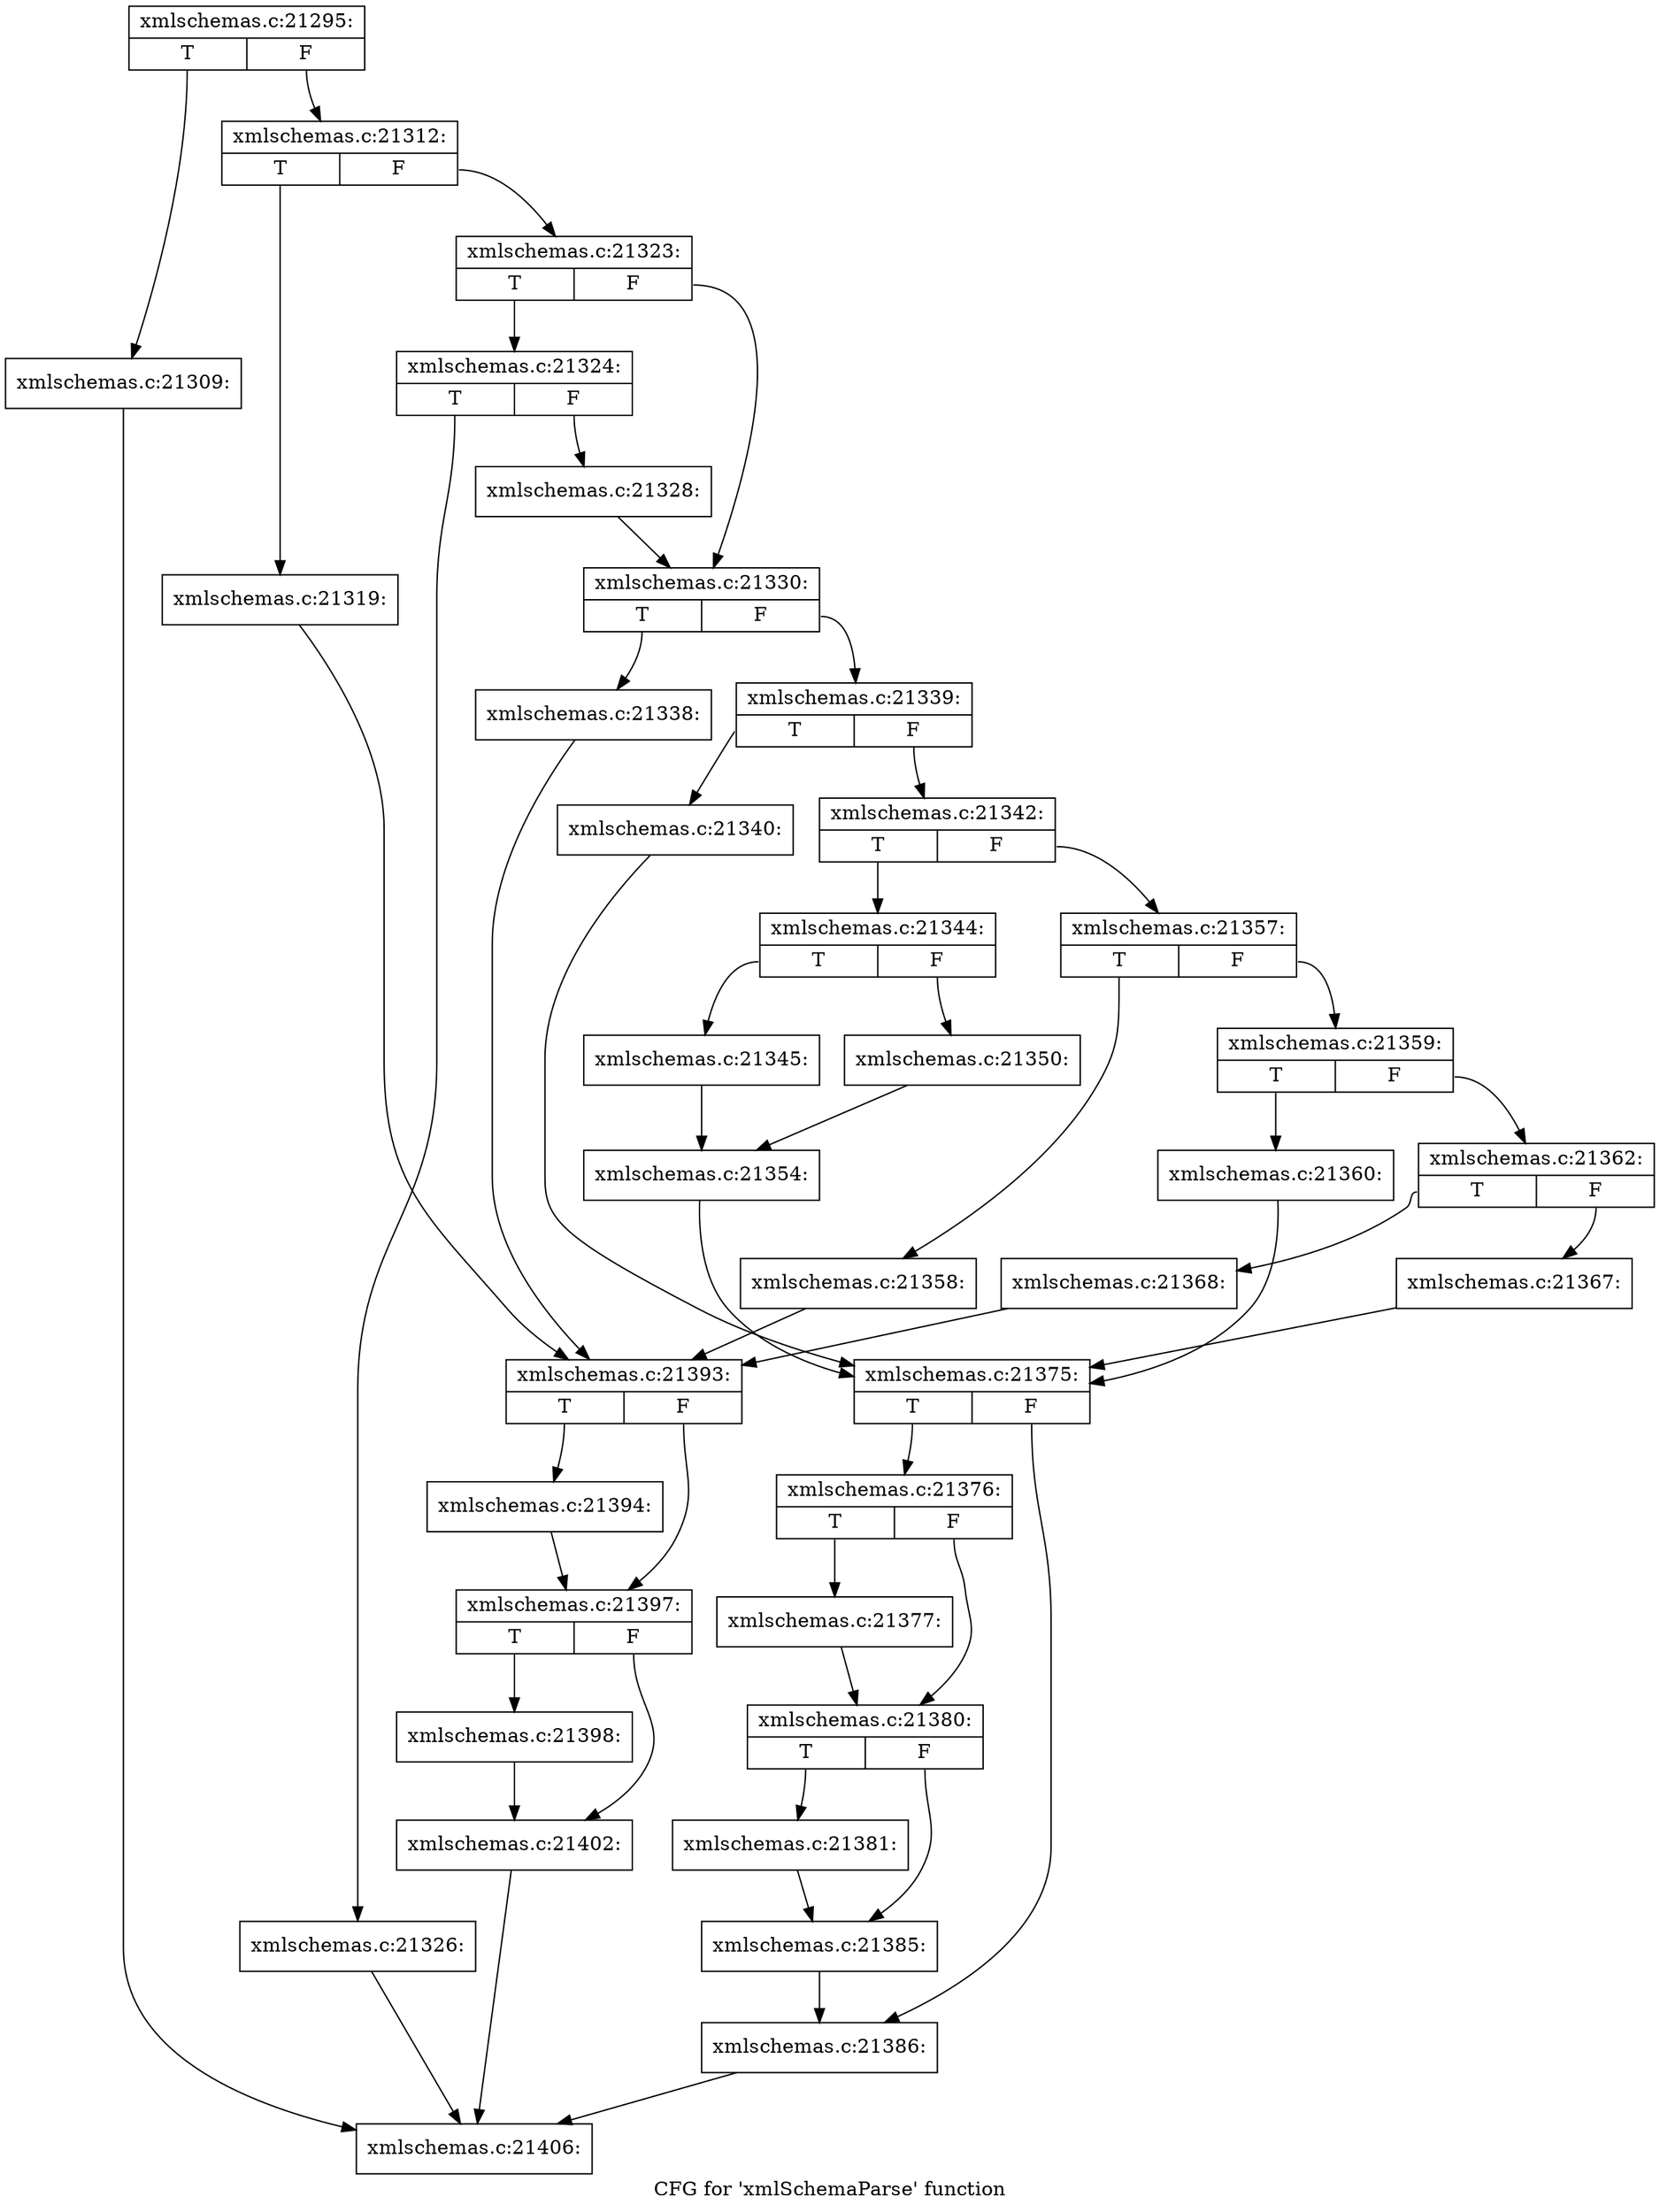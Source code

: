 digraph "CFG for 'xmlSchemaParse' function" {
	label="CFG for 'xmlSchemaParse' function";

	Node0x47312e0 [shape=record,label="{xmlschemas.c:21295:|{<s0>T|<s1>F}}"];
	Node0x47312e0:s0 -> Node0x472e890;
	Node0x47312e0:s1 -> Node0x472ebc0;
	Node0x472e890 [shape=record,label="{xmlschemas.c:21309:}"];
	Node0x472e890 -> Node0x4731330;
	Node0x472ebc0 [shape=record,label="{xmlschemas.c:21312:|{<s0>T|<s1>F}}"];
	Node0x472ebc0:s0 -> Node0x472f680;
	Node0x472ebc0:s1 -> Node0x472f8b0;
	Node0x472f680 [shape=record,label="{xmlschemas.c:21319:}"];
	Node0x472f680 -> Node0x472fa60;
	Node0x472f8b0 [shape=record,label="{xmlschemas.c:21323:|{<s0>T|<s1>F}}"];
	Node0x472f8b0:s0 -> Node0x472e350;
	Node0x472f8b0:s1 -> Node0x472e400;
	Node0x472e350 [shape=record,label="{xmlschemas.c:21324:|{<s0>T|<s1>F}}"];
	Node0x472e350:s0 -> Node0x430c6c0;
	Node0x472e350:s1 -> Node0x4730b80;
	Node0x430c6c0 [shape=record,label="{xmlschemas.c:21326:}"];
	Node0x430c6c0 -> Node0x4731330;
	Node0x4730b80 [shape=record,label="{xmlschemas.c:21328:}"];
	Node0x4730b80 -> Node0x472e400;
	Node0x472e400 [shape=record,label="{xmlschemas.c:21330:|{<s0>T|<s1>F}}"];
	Node0x472e400:s0 -> Node0x49756e0;
	Node0x472e400:s1 -> Node0x4975730;
	Node0x49756e0 [shape=record,label="{xmlschemas.c:21338:}"];
	Node0x49756e0 -> Node0x472fa60;
	Node0x4975730 [shape=record,label="{xmlschemas.c:21339:|{<s0>T|<s1>F}}"];
	Node0x4975730:s0 -> Node0x4975b10;
	Node0x4975730:s1 -> Node0x4975b60;
	Node0x4975b10 [shape=record,label="{xmlschemas.c:21340:}"];
	Node0x4975b10 -> Node0x4975e40;
	Node0x4975b60 [shape=record,label="{xmlschemas.c:21342:|{<s0>T|<s1>F}}"];
	Node0x4975b60:s0 -> Node0x4975f60;
	Node0x4975b60:s1 -> Node0x4975fb0;
	Node0x4975f60 [shape=record,label="{xmlschemas.c:21344:|{<s0>T|<s1>F}}"];
	Node0x4975f60:s0 -> Node0x4976370;
	Node0x4975f60:s1 -> Node0x4976410;
	Node0x4976370 [shape=record,label="{xmlschemas.c:21345:}"];
	Node0x4976370 -> Node0x49763c0;
	Node0x4976410 [shape=record,label="{xmlschemas.c:21350:}"];
	Node0x4976410 -> Node0x49763c0;
	Node0x49763c0 [shape=record,label="{xmlschemas.c:21354:}"];
	Node0x49763c0 -> Node0x4975e40;
	Node0x4975fb0 [shape=record,label="{xmlschemas.c:21357:|{<s0>T|<s1>F}}"];
	Node0x4975fb0:s0 -> Node0x4977730;
	Node0x4975fb0:s1 -> Node0x4977780;
	Node0x4977730 [shape=record,label="{xmlschemas.c:21358:}"];
	Node0x4977730 -> Node0x472fa60;
	Node0x4977780 [shape=record,label="{xmlschemas.c:21359:|{<s0>T|<s1>F}}"];
	Node0x4977780:s0 -> Node0x4978100;
	Node0x4977780:s1 -> Node0x4978670;
	Node0x4978100 [shape=record,label="{xmlschemas.c:21360:}"];
	Node0x4978100 -> Node0x4975e40;
	Node0x4978670 [shape=record,label="{xmlschemas.c:21362:|{<s0>T|<s1>F}}"];
	Node0x4978670:s0 -> Node0x4979370;
	Node0x4978670:s1 -> Node0x49793c0;
	Node0x4979370 [shape=record,label="{xmlschemas.c:21368:}"];
	Node0x4979370 -> Node0x472fa60;
	Node0x49793c0 [shape=record,label="{xmlschemas.c:21367:}"];
	Node0x49793c0 -> Node0x4975e40;
	Node0x4975e40 [shape=record,label="{xmlschemas.c:21375:|{<s0>T|<s1>F}}"];
	Node0x4975e40:s0 -> Node0x4979860;
	Node0x4975e40:s1 -> Node0x4979f30;
	Node0x4979860 [shape=record,label="{xmlschemas.c:21376:|{<s0>T|<s1>F}}"];
	Node0x4979860:s0 -> Node0x497a250;
	Node0x4979860:s1 -> Node0x497a2a0;
	Node0x497a250 [shape=record,label="{xmlschemas.c:21377:}"];
	Node0x497a250 -> Node0x497a2a0;
	Node0x497a2a0 [shape=record,label="{xmlschemas.c:21380:|{<s0>T|<s1>F}}"];
	Node0x497a2a0:s0 -> Node0x497a750;
	Node0x497a2a0:s1 -> Node0x497a7a0;
	Node0x497a750 [shape=record,label="{xmlschemas.c:21381:}"];
	Node0x497a750 -> Node0x497a7a0;
	Node0x497a7a0 [shape=record,label="{xmlschemas.c:21385:}"];
	Node0x497a7a0 -> Node0x4979f30;
	Node0x4979f30 [shape=record,label="{xmlschemas.c:21386:}"];
	Node0x4979f30 -> Node0x4731330;
	Node0x472fa60 [shape=record,label="{xmlschemas.c:21393:|{<s0>T|<s1>F}}"];
	Node0x472fa60:s0 -> Node0x497b840;
	Node0x472fa60:s1 -> Node0x497b890;
	Node0x497b840 [shape=record,label="{xmlschemas.c:21394:}"];
	Node0x497b840 -> Node0x497b890;
	Node0x497b890 [shape=record,label="{xmlschemas.c:21397:|{<s0>T|<s1>F}}"];
	Node0x497b890:s0 -> Node0x497be30;
	Node0x497b890:s1 -> Node0x497be80;
	Node0x497be30 [shape=record,label="{xmlschemas.c:21398:}"];
	Node0x497be30 -> Node0x497be80;
	Node0x497be80 [shape=record,label="{xmlschemas.c:21402:}"];
	Node0x497be80 -> Node0x4731330;
	Node0x4731330 [shape=record,label="{xmlschemas.c:21406:}"];
}
